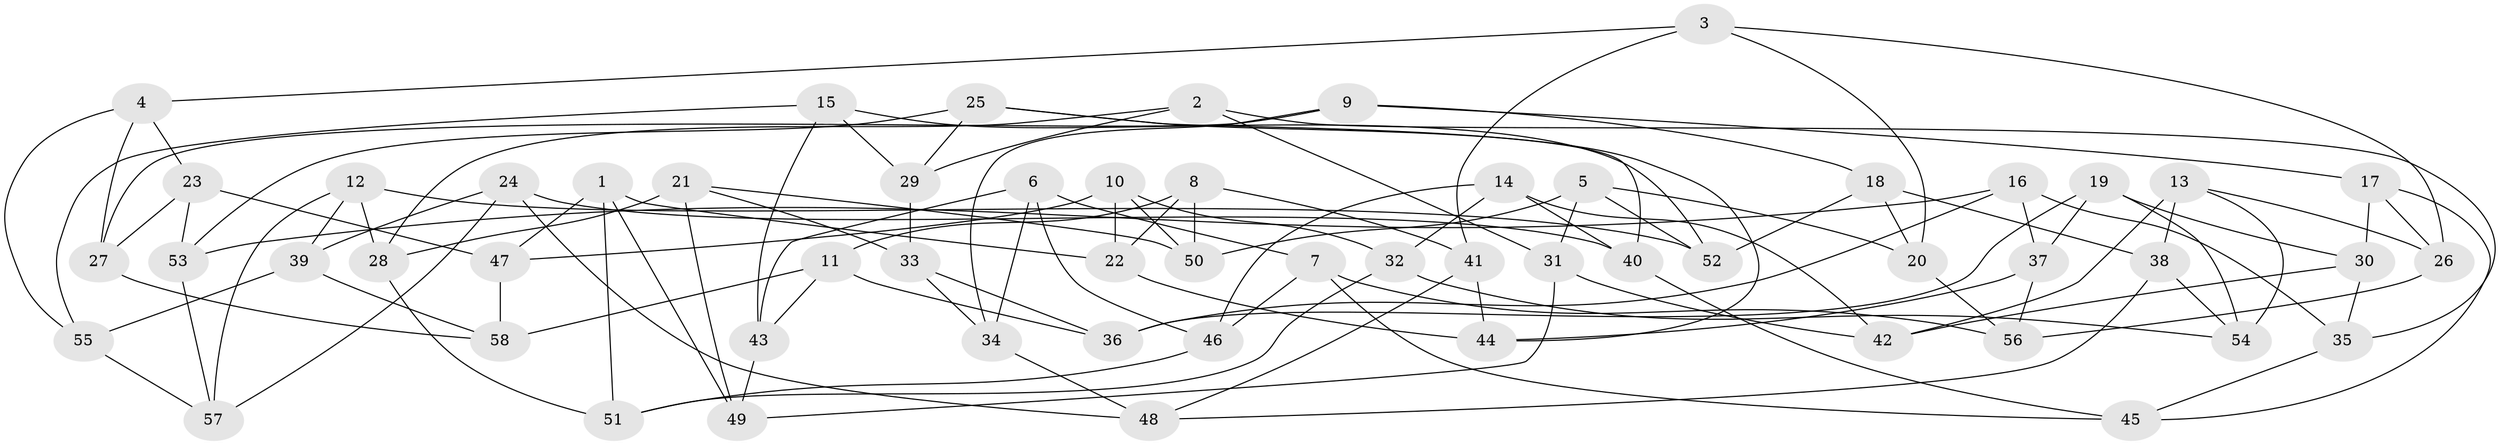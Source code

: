 // Generated by graph-tools (version 1.1) at 2025/50/03/09/25 03:50:54]
// undirected, 58 vertices, 116 edges
graph export_dot {
graph [start="1"]
  node [color=gray90,style=filled];
  1;
  2;
  3;
  4;
  5;
  6;
  7;
  8;
  9;
  10;
  11;
  12;
  13;
  14;
  15;
  16;
  17;
  18;
  19;
  20;
  21;
  22;
  23;
  24;
  25;
  26;
  27;
  28;
  29;
  30;
  31;
  32;
  33;
  34;
  35;
  36;
  37;
  38;
  39;
  40;
  41;
  42;
  43;
  44;
  45;
  46;
  47;
  48;
  49;
  50;
  51;
  52;
  53;
  54;
  55;
  56;
  57;
  58;
  1 -- 47;
  1 -- 49;
  1 -- 22;
  1 -- 51;
  2 -- 28;
  2 -- 31;
  2 -- 35;
  2 -- 29;
  3 -- 26;
  3 -- 41;
  3 -- 20;
  3 -- 4;
  4 -- 27;
  4 -- 23;
  4 -- 55;
  5 -- 50;
  5 -- 31;
  5 -- 20;
  5 -- 52;
  6 -- 43;
  6 -- 46;
  6 -- 7;
  6 -- 34;
  7 -- 46;
  7 -- 45;
  7 -- 56;
  8 -- 50;
  8 -- 22;
  8 -- 11;
  8 -- 41;
  9 -- 18;
  9 -- 34;
  9 -- 17;
  9 -- 27;
  10 -- 47;
  10 -- 32;
  10 -- 22;
  10 -- 50;
  11 -- 43;
  11 -- 58;
  11 -- 36;
  12 -- 39;
  12 -- 28;
  12 -- 52;
  12 -- 57;
  13 -- 42;
  13 -- 26;
  13 -- 54;
  13 -- 38;
  14 -- 40;
  14 -- 46;
  14 -- 42;
  14 -- 32;
  15 -- 52;
  15 -- 43;
  15 -- 55;
  15 -- 29;
  16 -- 53;
  16 -- 35;
  16 -- 36;
  16 -- 37;
  17 -- 26;
  17 -- 30;
  17 -- 45;
  18 -- 52;
  18 -- 38;
  18 -- 20;
  19 -- 36;
  19 -- 37;
  19 -- 30;
  19 -- 54;
  20 -- 56;
  21 -- 28;
  21 -- 50;
  21 -- 33;
  21 -- 49;
  22 -- 44;
  23 -- 47;
  23 -- 27;
  23 -- 53;
  24 -- 40;
  24 -- 48;
  24 -- 39;
  24 -- 57;
  25 -- 40;
  25 -- 53;
  25 -- 44;
  25 -- 29;
  26 -- 56;
  27 -- 58;
  28 -- 51;
  29 -- 33;
  30 -- 42;
  30 -- 35;
  31 -- 42;
  31 -- 49;
  32 -- 51;
  32 -- 54;
  33 -- 34;
  33 -- 36;
  34 -- 48;
  35 -- 45;
  37 -- 44;
  37 -- 56;
  38 -- 54;
  38 -- 48;
  39 -- 55;
  39 -- 58;
  40 -- 45;
  41 -- 44;
  41 -- 48;
  43 -- 49;
  46 -- 51;
  47 -- 58;
  53 -- 57;
  55 -- 57;
}
